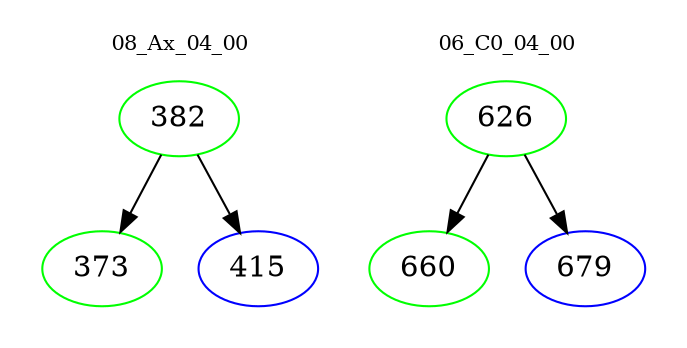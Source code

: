 digraph{
subgraph cluster_0 {
color = white
label = "08_Ax_04_00";
fontsize=10;
T0_382 [label="382", color="green"]
T0_382 -> T0_373 [color="black"]
T0_373 [label="373", color="green"]
T0_382 -> T0_415 [color="black"]
T0_415 [label="415", color="blue"]
}
subgraph cluster_1 {
color = white
label = "06_C0_04_00";
fontsize=10;
T1_626 [label="626", color="green"]
T1_626 -> T1_660 [color="black"]
T1_660 [label="660", color="green"]
T1_626 -> T1_679 [color="black"]
T1_679 [label="679", color="blue"]
}
}
